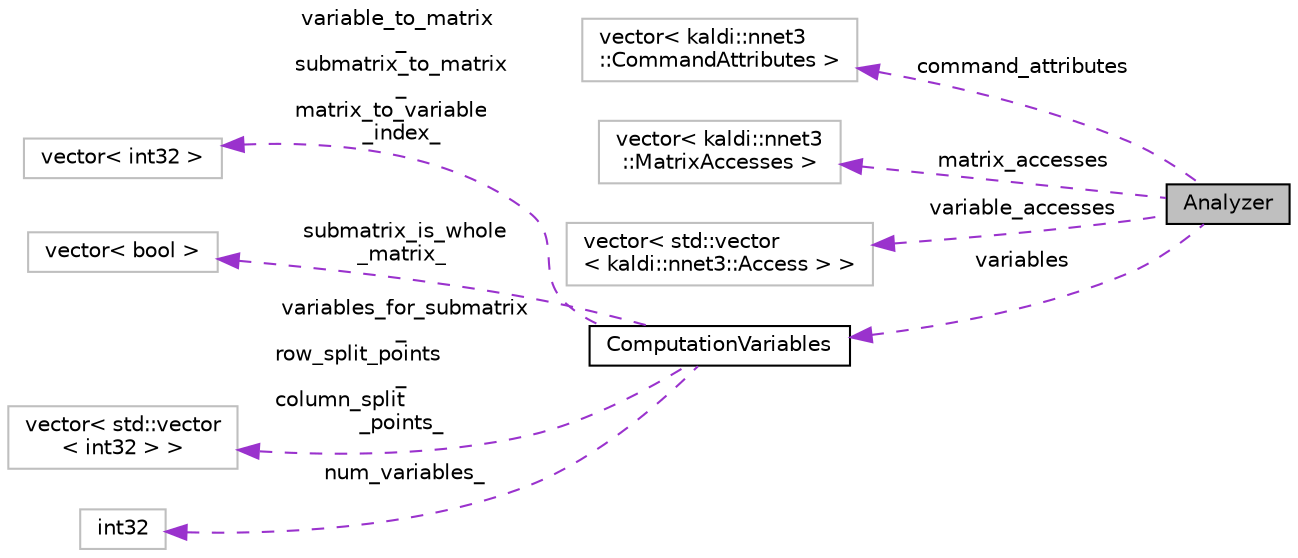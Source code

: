 digraph "Analyzer"
{
  edge [fontname="Helvetica",fontsize="10",labelfontname="Helvetica",labelfontsize="10"];
  node [fontname="Helvetica",fontsize="10",shape=record];
  rankdir="LR";
  Node1 [label="Analyzer",height=0.2,width=0.4,color="black", fillcolor="grey75", style="filled", fontcolor="black"];
  Node2 -> Node1 [dir="back",color="darkorchid3",fontsize="10",style="dashed",label=" command_attributes" ,fontname="Helvetica"];
  Node2 [label="vector\< kaldi::nnet3\l::CommandAttributes \>",height=0.2,width=0.4,color="grey75", fillcolor="white", style="filled"];
  Node3 -> Node1 [dir="back",color="darkorchid3",fontsize="10",style="dashed",label=" matrix_accesses" ,fontname="Helvetica"];
  Node3 [label="vector\< kaldi::nnet3\l::MatrixAccesses \>",height=0.2,width=0.4,color="grey75", fillcolor="white", style="filled"];
  Node4 -> Node1 [dir="back",color="darkorchid3",fontsize="10",style="dashed",label=" variable_accesses" ,fontname="Helvetica"];
  Node4 [label="vector\< std::vector\l\< kaldi::nnet3::Access \> \>",height=0.2,width=0.4,color="grey75", fillcolor="white", style="filled"];
  Node5 -> Node1 [dir="back",color="darkorchid3",fontsize="10",style="dashed",label=" variables" ,fontname="Helvetica"];
  Node5 [label="ComputationVariables",height=0.2,width=0.4,color="black", fillcolor="white", style="filled",URL="$classkaldi_1_1nnet3_1_1ComputationVariables.html",tooltip="This class relates the matrices and sub-matrices in the computation to imaginary \"variables\", such that we can think of the operations as operating on sets of individual variables, and we can then do analysis that lets us do optimization. "];
  Node6 -> Node5 [dir="back",color="darkorchid3",fontsize="10",style="dashed",label=" variable_to_matrix\l_\nsubmatrix_to_matrix\l_\nmatrix_to_variable\l_index_" ,fontname="Helvetica"];
  Node6 [label="vector\< int32 \>",height=0.2,width=0.4,color="grey75", fillcolor="white", style="filled"];
  Node7 -> Node5 [dir="back",color="darkorchid3",fontsize="10",style="dashed",label=" submatrix_is_whole\l_matrix_" ,fontname="Helvetica"];
  Node7 [label="vector\< bool \>",height=0.2,width=0.4,color="grey75", fillcolor="white", style="filled"];
  Node8 -> Node5 [dir="back",color="darkorchid3",fontsize="10",style="dashed",label=" variables_for_submatrix\l_\nrow_split_points\l_\ncolumn_split\l_points_" ,fontname="Helvetica"];
  Node8 [label="vector\< std::vector\l\< int32 \> \>",height=0.2,width=0.4,color="grey75", fillcolor="white", style="filled"];
  Node9 -> Node5 [dir="back",color="darkorchid3",fontsize="10",style="dashed",label=" num_variables_" ,fontname="Helvetica"];
  Node9 [label="int32",height=0.2,width=0.4,color="grey75", fillcolor="white", style="filled"];
}
